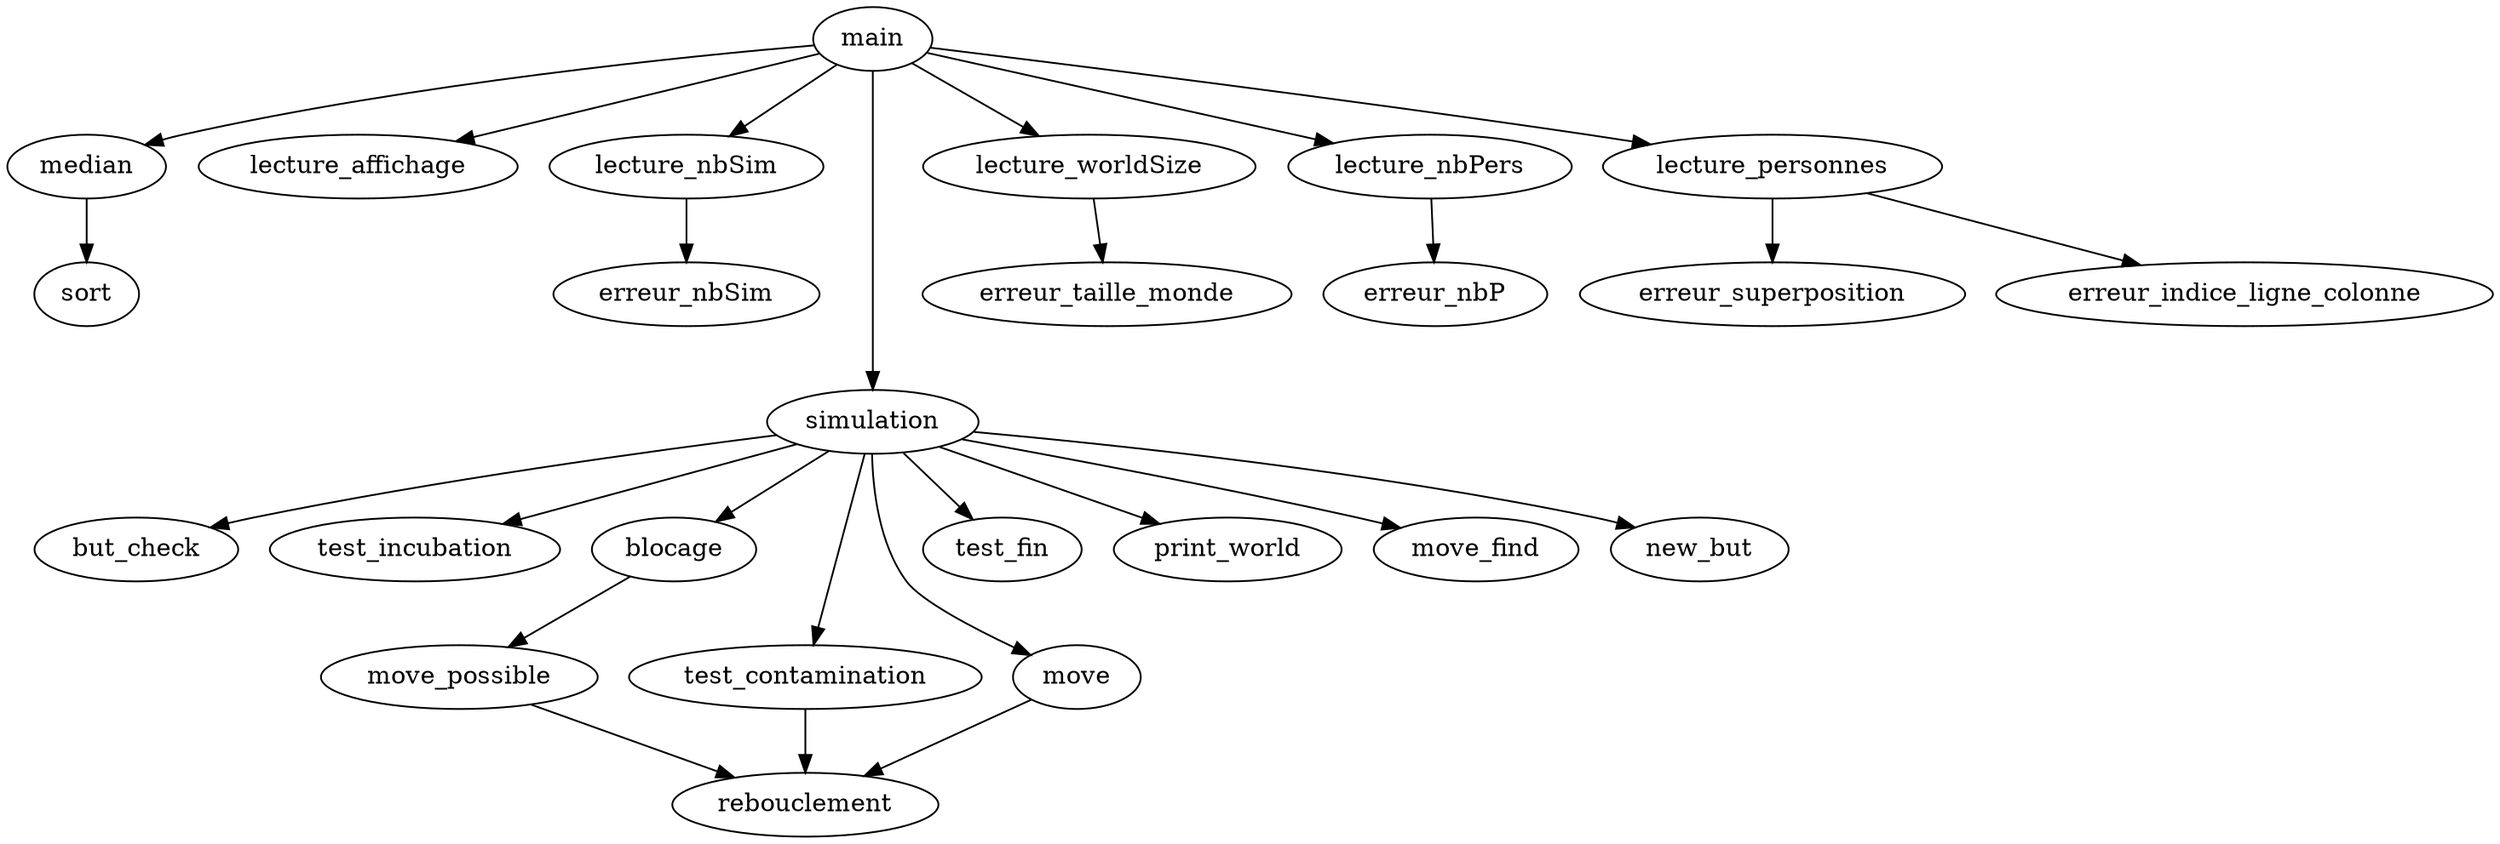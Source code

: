 digraph callgraph {

"main" -> "median" [style=solid];
"median" -> "sort" [style=solid];

"main" -> "lecture_affichage" [style=solid];

"main" -> "lecture_nbSim" [style=solid];
"lecture_nbSim" -> "erreur_nbSim" [style=solid];
subgraph simulation{
	"main" -> "simulation" [minlen=3, style=solid];




	"simulation" -> "but_check" [style=solid];
	"simulation" -> "test_incubation" [style=solid];
	subgraph reboucl{
		"simulation" -> "blocage" [style=solid];
		"blocage" -> "move_possible" [style=solid];
		"move_possible" -> "rebouclement" [style=solid];

		"simulation" -> "test_contamination" [style=solid];
		"test_contamination" -> "rebouclement" [style=solid];

		"simulation" -> "move" [style=solid];
		"move" -> "rebouclement" [style=solid];
	}


	"simulation" -> "test_fin" [style=solid];
	"simulation" -> "print_world" [style=solid];
	"simulation" -> "move_find" [style=solid];
	"simulation" -> "new_but" [style=solid];
	
}

"main" -> "lecture_worldSize" [style=solid];
"lecture_worldSize" -> "erreur_taille_monde" [style=solid];

"main" -> "lecture_nbPers" [style=solid];
"lecture_nbPers" -> "erreur_nbP" [style=solid];

"main" -> "lecture_personnes" [style=solid];
"lecture_personnes" -> "erreur_superposition" [style=solid];
"lecture_personnes" -> "erreur_indice_ligne_colonne" [style=solid];









}
